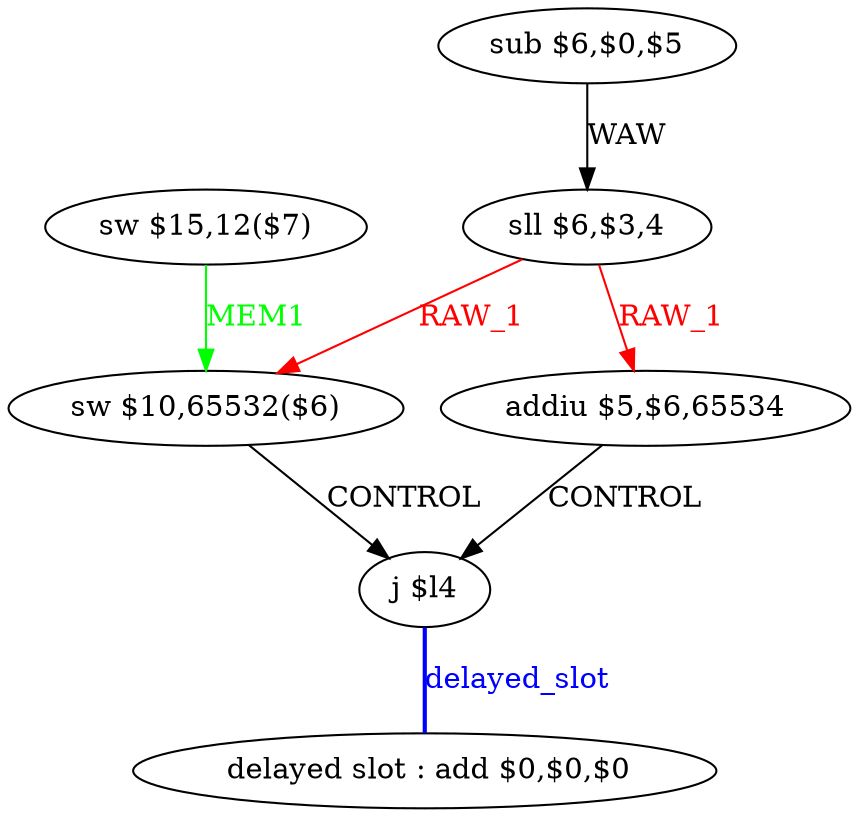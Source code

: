 digraph G1 {
node [shape = ellipse];
i6 [label = " delayed slot : add $0,$0,$0"] ;
i5 ->  i6 [style = bold, dir= none, fontcolor = blue, color = blue, label= "delayed_slot"];
i5 [label = "j $l4"] ;
i0 [label = "sub $6,$0,$5"] ;
i0 ->  i1 [label= "WAW"];
i1 [label = "sll $6,$3,4"] ;
i1 ->  i2 [color = red, fontcolor = red, label= "RAW_1"];
i1 ->  i4 [color = red, fontcolor = red, label= "RAW_1"];
i2 [label = "addiu $5,$6,65534"] ;
i2 ->  i5 [label= "CONTROL"];
i4 [label = "sw $10,65532($6)"] ;
i4 ->  i5 [label= "CONTROL"];
i3 [label = "sw $15,12($7)"] ;
i3 ->  i4 [color = green, fontcolor = green, label= "MEM1"];
}
